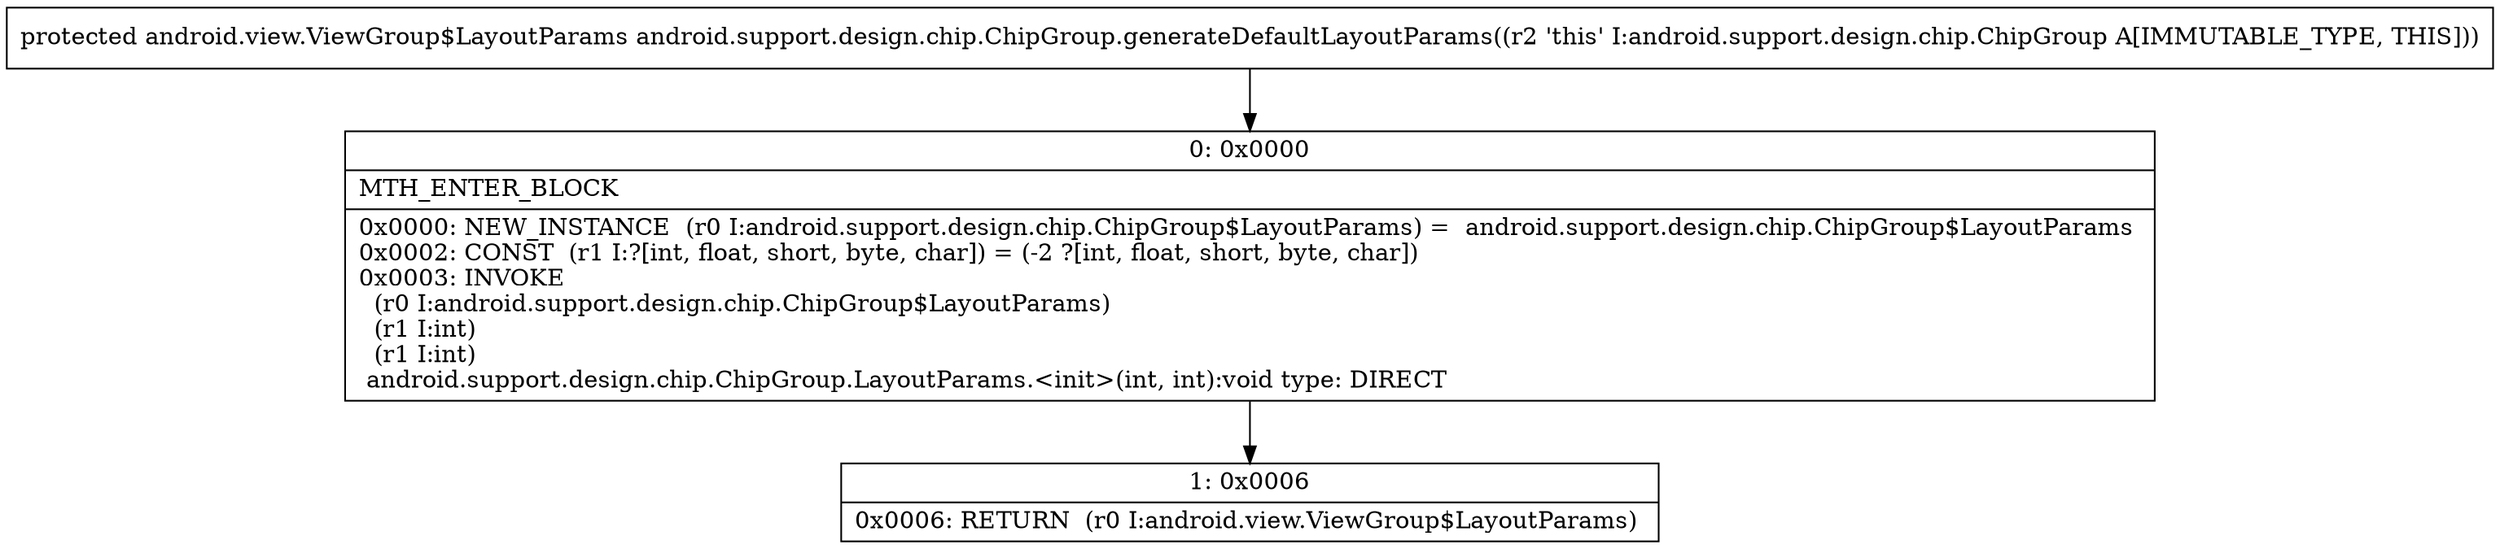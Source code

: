 digraph "CFG forandroid.support.design.chip.ChipGroup.generateDefaultLayoutParams()Landroid\/view\/ViewGroup$LayoutParams;" {
Node_0 [shape=record,label="{0\:\ 0x0000|MTH_ENTER_BLOCK\l|0x0000: NEW_INSTANCE  (r0 I:android.support.design.chip.ChipGroup$LayoutParams) =  android.support.design.chip.ChipGroup$LayoutParams \l0x0002: CONST  (r1 I:?[int, float, short, byte, char]) = (\-2 ?[int, float, short, byte, char]) \l0x0003: INVOKE  \l  (r0 I:android.support.design.chip.ChipGroup$LayoutParams)\l  (r1 I:int)\l  (r1 I:int)\l android.support.design.chip.ChipGroup.LayoutParams.\<init\>(int, int):void type: DIRECT \l}"];
Node_1 [shape=record,label="{1\:\ 0x0006|0x0006: RETURN  (r0 I:android.view.ViewGroup$LayoutParams) \l}"];
MethodNode[shape=record,label="{protected android.view.ViewGroup$LayoutParams android.support.design.chip.ChipGroup.generateDefaultLayoutParams((r2 'this' I:android.support.design.chip.ChipGroup A[IMMUTABLE_TYPE, THIS])) }"];
MethodNode -> Node_0;
Node_0 -> Node_1;
}

